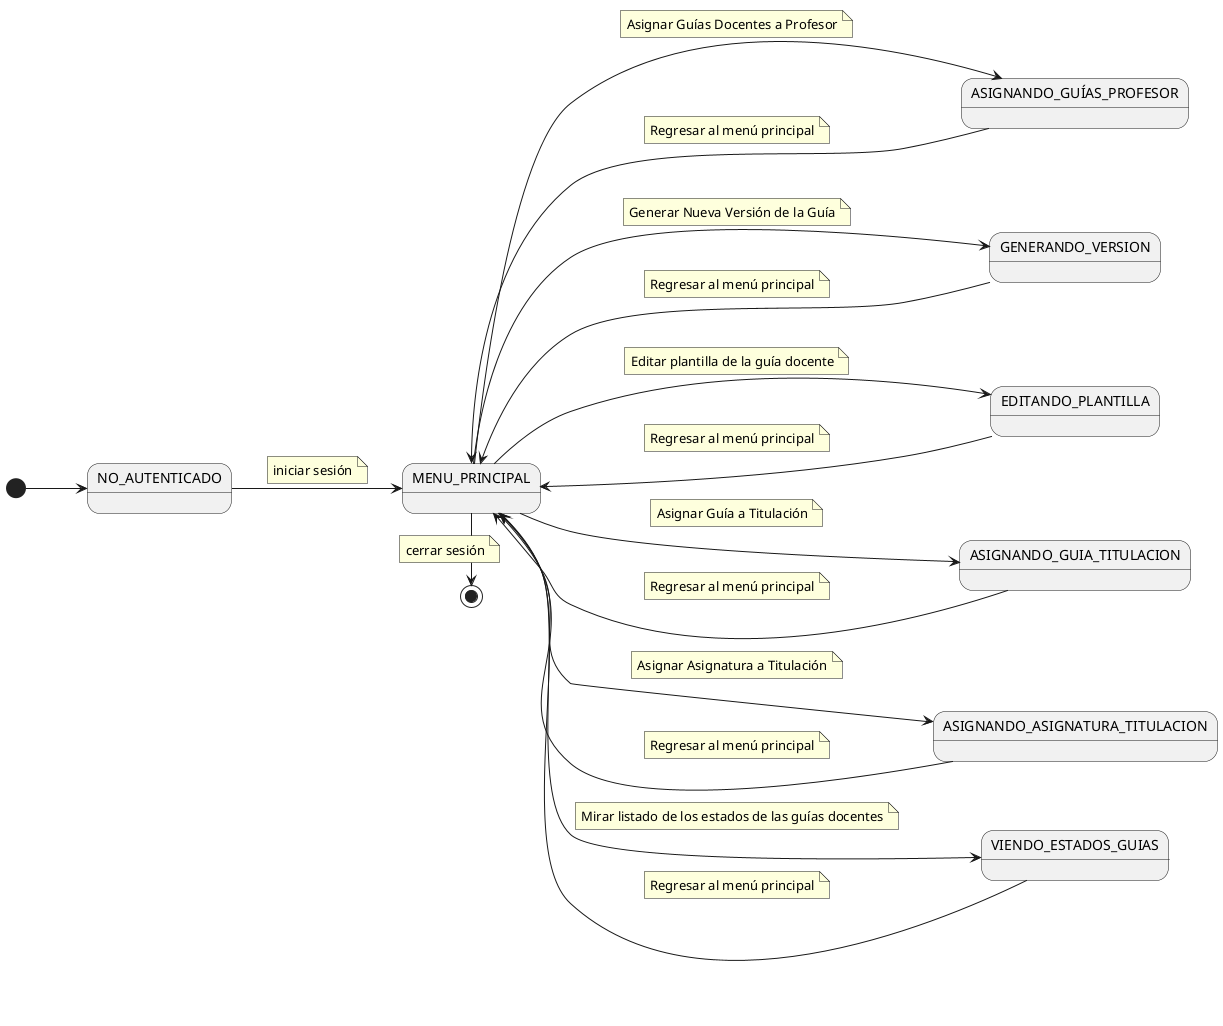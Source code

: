 @startuml diagramaContextoTecnicoCalidad
left to right direction
state "NO_AUTENTICADO" as NoAutenticado
state "MENU_PRINCIPAL" as MenuPrincipal
state "ASIGNANDO_GUÍAS_PROFESOR" as AsignandoGuias
state "GENERANDO_VERSION" as CreandoVersion
state "EDITANDO_PLANTILLA" as EditandoPlantilla
state "ASIGNANDO_GUIA_TITULACION" as AsignandoGuiaTitulacion
state "ASIGNANDO_ASIGNATURA_TITULACION" as AsignandoAsignaturaTitulacion
state "VIENDO_ESTADOS_GUIAS" as ViendoEstadosGuias

[*] --> NoAutenticado

NoAutenticado --> MenuPrincipal
note on link
    iniciar sesión
end note

MenuPrincipal -> [*]
note on link
    cerrar sesión
end note

MenuPrincipal --> AsignandoGuias
note on link
    Asignar Guías Docentes a Profesor
end note
AsignandoGuias --> MenuPrincipal
note on link
    Regresar al menú principal
end note



MenuPrincipal --> CreandoVersion
note on link
    Generar Nueva Versión de la Guía
end note
CreandoVersion --> MenuPrincipal
note on link
    Regresar al menú principal
end note

MenuPrincipal --> EditandoPlantilla
note on link
    Editar plantilla de la guía docente
end note
EditandoPlantilla --> MenuPrincipal
note on link
    Regresar al menú principal
end note

MenuPrincipal --> AsignandoGuiaTitulacion
note on link
    Asignar Guía a Titulación
end note
AsignandoGuiaTitulacion --> MenuPrincipal
note on link
    Regresar al menú principal
end note

MenuPrincipal --> AsignandoAsignaturaTitulacion
note on link
    Asignar Asignatura a Titulación
end note
AsignandoAsignaturaTitulacion --> MenuPrincipal
note on link
    Regresar al menú principal
end note

MenuPrincipal --> ViendoEstadosGuias
note on link
    Mirar listado de los estados de las guías docentes
end note
ViendoEstadosGuias --> MenuPrincipal
note on link
    Regresar al menú principal
end note

@enduml
